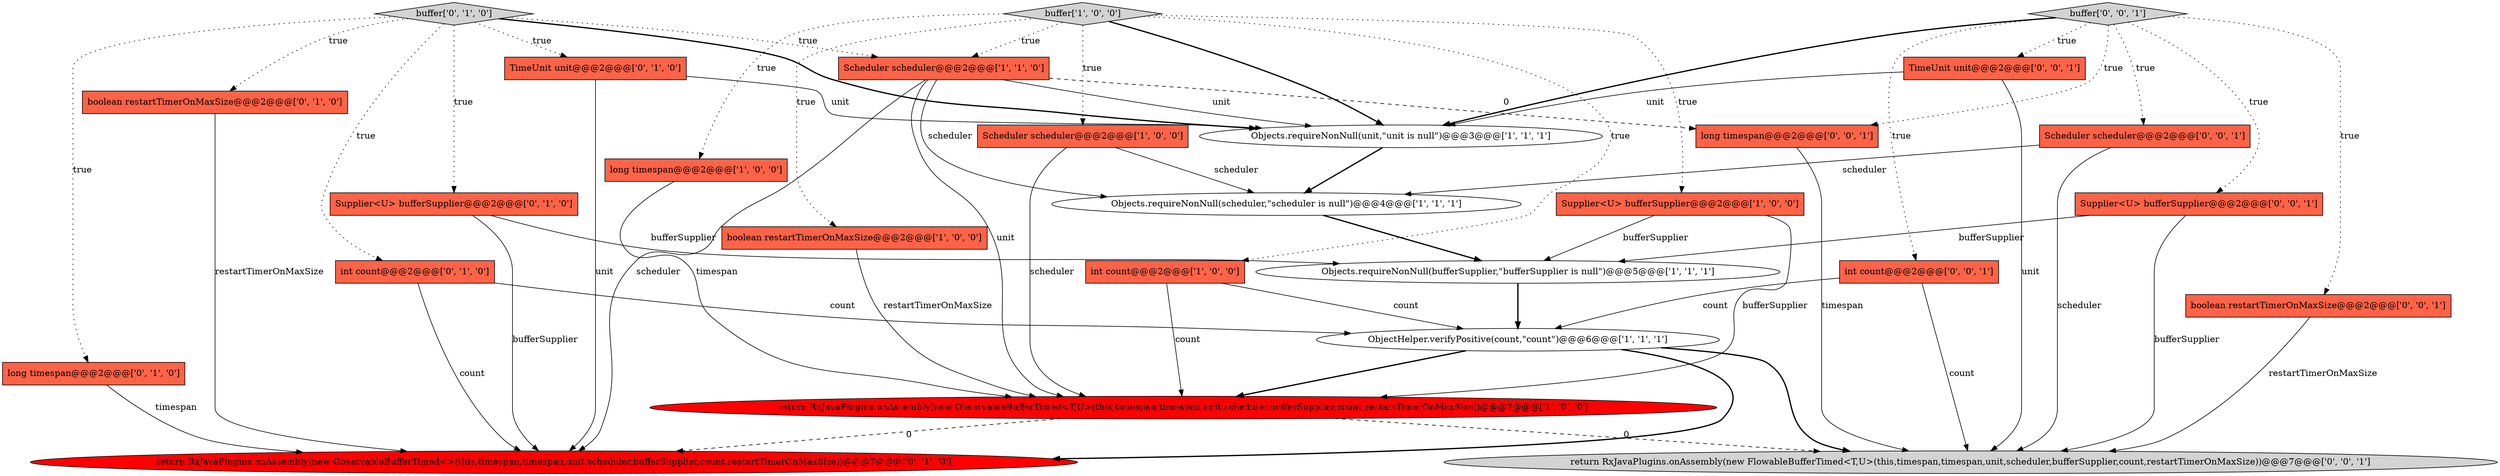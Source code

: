 digraph {
10 [style = filled, label = "Scheduler scheduler@@@2@@@['1', '1', '0']", fillcolor = tomato, shape = box image = "AAA0AAABBB1BBB"];
16 [style = filled, label = "return RxJavaPlugins.onAssembly(new ObservableBufferTimed<>(this,timespan,timespan,unit,scheduler,bufferSupplier,count,restartTimerOnMaxSize))@@@7@@@['0', '1', '0']", fillcolor = red, shape = ellipse image = "AAA1AAABBB2BBB"];
18 [style = filled, label = "boolean restartTimerOnMaxSize@@@2@@@['0', '1', '0']", fillcolor = tomato, shape = box image = "AAA0AAABBB2BBB"];
12 [style = filled, label = "Supplier<U> bufferSupplier@@@2@@@['0', '1', '0']", fillcolor = tomato, shape = box image = "AAA0AAABBB2BBB"];
5 [style = filled, label = "buffer['1', '0', '0']", fillcolor = lightgray, shape = diamond image = "AAA0AAABBB1BBB"];
20 [style = filled, label = "TimeUnit unit@@@2@@@['0', '0', '1']", fillcolor = tomato, shape = box image = "AAA0AAABBB3BBB"];
1 [style = filled, label = "long timespan@@@2@@@['1', '0', '0']", fillcolor = tomato, shape = box image = "AAA0AAABBB1BBB"];
24 [style = filled, label = "Supplier<U> bufferSupplier@@@2@@@['0', '0', '1']", fillcolor = tomato, shape = box image = "AAA0AAABBB3BBB"];
26 [style = filled, label = "long timespan@@@2@@@['0', '0', '1']", fillcolor = tomato, shape = box image = "AAA0AAABBB3BBB"];
13 [style = filled, label = "long timespan@@@2@@@['0', '1', '0']", fillcolor = tomato, shape = box image = "AAA0AAABBB2BBB"];
3 [style = filled, label = "Objects.requireNonNull(bufferSupplier,\"bufferSupplier is null\")@@@5@@@['1', '1', '1']", fillcolor = white, shape = ellipse image = "AAA0AAABBB1BBB"];
15 [style = filled, label = "int count@@@2@@@['0', '1', '0']", fillcolor = tomato, shape = box image = "AAA0AAABBB2BBB"];
21 [style = filled, label = "int count@@@2@@@['0', '0', '1']", fillcolor = tomato, shape = box image = "AAA0AAABBB3BBB"];
19 [style = filled, label = "return RxJavaPlugins.onAssembly(new FlowableBufferTimed<T,U>(this,timespan,timespan,unit,scheduler,bufferSupplier,count,restartTimerOnMaxSize))@@@7@@@['0', '0', '1']", fillcolor = lightgray, shape = ellipse image = "AAA0AAABBB3BBB"];
7 [style = filled, label = "Scheduler scheduler@@@2@@@['1', '0', '0']", fillcolor = tomato, shape = box image = "AAA0AAABBB1BBB"];
6 [style = filled, label = "ObjectHelper.verifyPositive(count,\"count\")@@@6@@@['1', '1', '1']", fillcolor = white, shape = ellipse image = "AAA0AAABBB1BBB"];
25 [style = filled, label = "buffer['0', '0', '1']", fillcolor = lightgray, shape = diamond image = "AAA0AAABBB3BBB"];
14 [style = filled, label = "TimeUnit unit@@@2@@@['0', '1', '0']", fillcolor = tomato, shape = box image = "AAA0AAABBB2BBB"];
2 [style = filled, label = "return RxJavaPlugins.onAssembly(new ObservableBufferTimed<T,U>(this,timespan,timespan,unit,scheduler,bufferSupplier,count,restartTimerOnMaxSize))@@@7@@@['1', '0', '0']", fillcolor = red, shape = ellipse image = "AAA1AAABBB1BBB"];
11 [style = filled, label = "Objects.requireNonNull(scheduler,\"scheduler is null\")@@@4@@@['1', '1', '1']", fillcolor = white, shape = ellipse image = "AAA0AAABBB1BBB"];
9 [style = filled, label = "boolean restartTimerOnMaxSize@@@2@@@['1', '0', '0']", fillcolor = tomato, shape = box image = "AAA0AAABBB1BBB"];
4 [style = filled, label = "Supplier<U> bufferSupplier@@@2@@@['1', '0', '0']", fillcolor = tomato, shape = box image = "AAA0AAABBB1BBB"];
17 [style = filled, label = "buffer['0', '1', '0']", fillcolor = lightgray, shape = diamond image = "AAA0AAABBB2BBB"];
22 [style = filled, label = "Scheduler scheduler@@@2@@@['0', '0', '1']", fillcolor = tomato, shape = box image = "AAA0AAABBB3BBB"];
23 [style = filled, label = "boolean restartTimerOnMaxSize@@@2@@@['0', '0', '1']", fillcolor = tomato, shape = box image = "AAA0AAABBB3BBB"];
0 [style = filled, label = "Objects.requireNonNull(unit,\"unit is null\")@@@3@@@['1', '1', '1']", fillcolor = white, shape = ellipse image = "AAA0AAABBB1BBB"];
8 [style = filled, label = "int count@@@2@@@['1', '0', '0']", fillcolor = tomato, shape = box image = "AAA0AAABBB1BBB"];
22->19 [style = solid, label="scheduler"];
25->0 [style = bold, label=""];
8->6 [style = solid, label="count"];
24->3 [style = solid, label="bufferSupplier"];
20->0 [style = solid, label="unit"];
2->19 [style = dashed, label="0"];
14->0 [style = solid, label="unit"];
17->18 [style = dotted, label="true"];
18->16 [style = solid, label="restartTimerOnMaxSize"];
5->10 [style = dotted, label="true"];
5->1 [style = dotted, label="true"];
26->19 [style = solid, label="timespan"];
17->14 [style = dotted, label="true"];
0->11 [style = bold, label=""];
3->6 [style = bold, label=""];
25->24 [style = dotted, label="true"];
24->19 [style = solid, label="bufferSupplier"];
6->19 [style = bold, label=""];
7->11 [style = solid, label="scheduler"];
13->16 [style = solid, label="timespan"];
12->16 [style = solid, label="bufferSupplier"];
23->19 [style = solid, label="restartTimerOnMaxSize"];
5->4 [style = dotted, label="true"];
6->2 [style = bold, label=""];
10->16 [style = solid, label="scheduler"];
17->10 [style = dotted, label="true"];
12->3 [style = solid, label="bufferSupplier"];
10->26 [style = dashed, label="0"];
15->6 [style = solid, label="count"];
10->0 [style = solid, label="unit"];
21->19 [style = solid, label="count"];
17->0 [style = bold, label=""];
17->15 [style = dotted, label="true"];
5->0 [style = bold, label=""];
22->11 [style = solid, label="scheduler"];
11->3 [style = bold, label=""];
17->12 [style = dotted, label="true"];
4->3 [style = solid, label="bufferSupplier"];
6->16 [style = bold, label=""];
5->7 [style = dotted, label="true"];
2->16 [style = dashed, label="0"];
10->2 [style = solid, label="unit"];
1->2 [style = solid, label="timespan"];
20->19 [style = solid, label="unit"];
8->2 [style = solid, label="count"];
14->16 [style = solid, label="unit"];
25->20 [style = dotted, label="true"];
25->22 [style = dotted, label="true"];
9->2 [style = solid, label="restartTimerOnMaxSize"];
5->9 [style = dotted, label="true"];
7->2 [style = solid, label="scheduler"];
25->23 [style = dotted, label="true"];
10->11 [style = solid, label="scheduler"];
5->8 [style = dotted, label="true"];
4->2 [style = solid, label="bufferSupplier"];
21->6 [style = solid, label="count"];
17->13 [style = dotted, label="true"];
15->16 [style = solid, label="count"];
25->26 [style = dotted, label="true"];
25->21 [style = dotted, label="true"];
}
